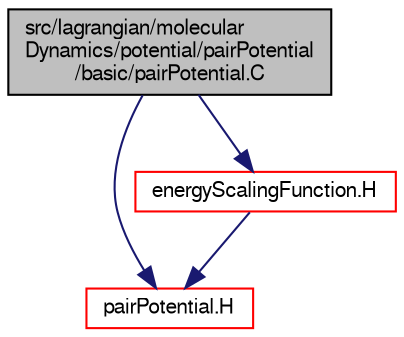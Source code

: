 digraph "src/lagrangian/molecularDynamics/potential/pairPotential/basic/pairPotential.C"
{
  bgcolor="transparent";
  edge [fontname="FreeSans",fontsize="10",labelfontname="FreeSans",labelfontsize="10"];
  node [fontname="FreeSans",fontsize="10",shape=record];
  Node0 [label="src/lagrangian/molecular\lDynamics/potential/pairPotential\l/basic/pairPotential.C",height=0.2,width=0.4,color="black", fillcolor="grey75", style="filled", fontcolor="black"];
  Node0 -> Node1 [color="midnightblue",fontsize="10",style="solid",fontname="FreeSans"];
  Node1 [label="pairPotential.H",height=0.2,width=0.4,color="red",URL="$a06518.html"];
  Node0 -> Node100 [color="midnightblue",fontsize="10",style="solid",fontname="FreeSans"];
  Node100 [label="energyScalingFunction.H",height=0.2,width=0.4,color="red",URL="$a06479.html"];
  Node100 -> Node1 [color="midnightblue",fontsize="10",style="solid",fontname="FreeSans"];
}

